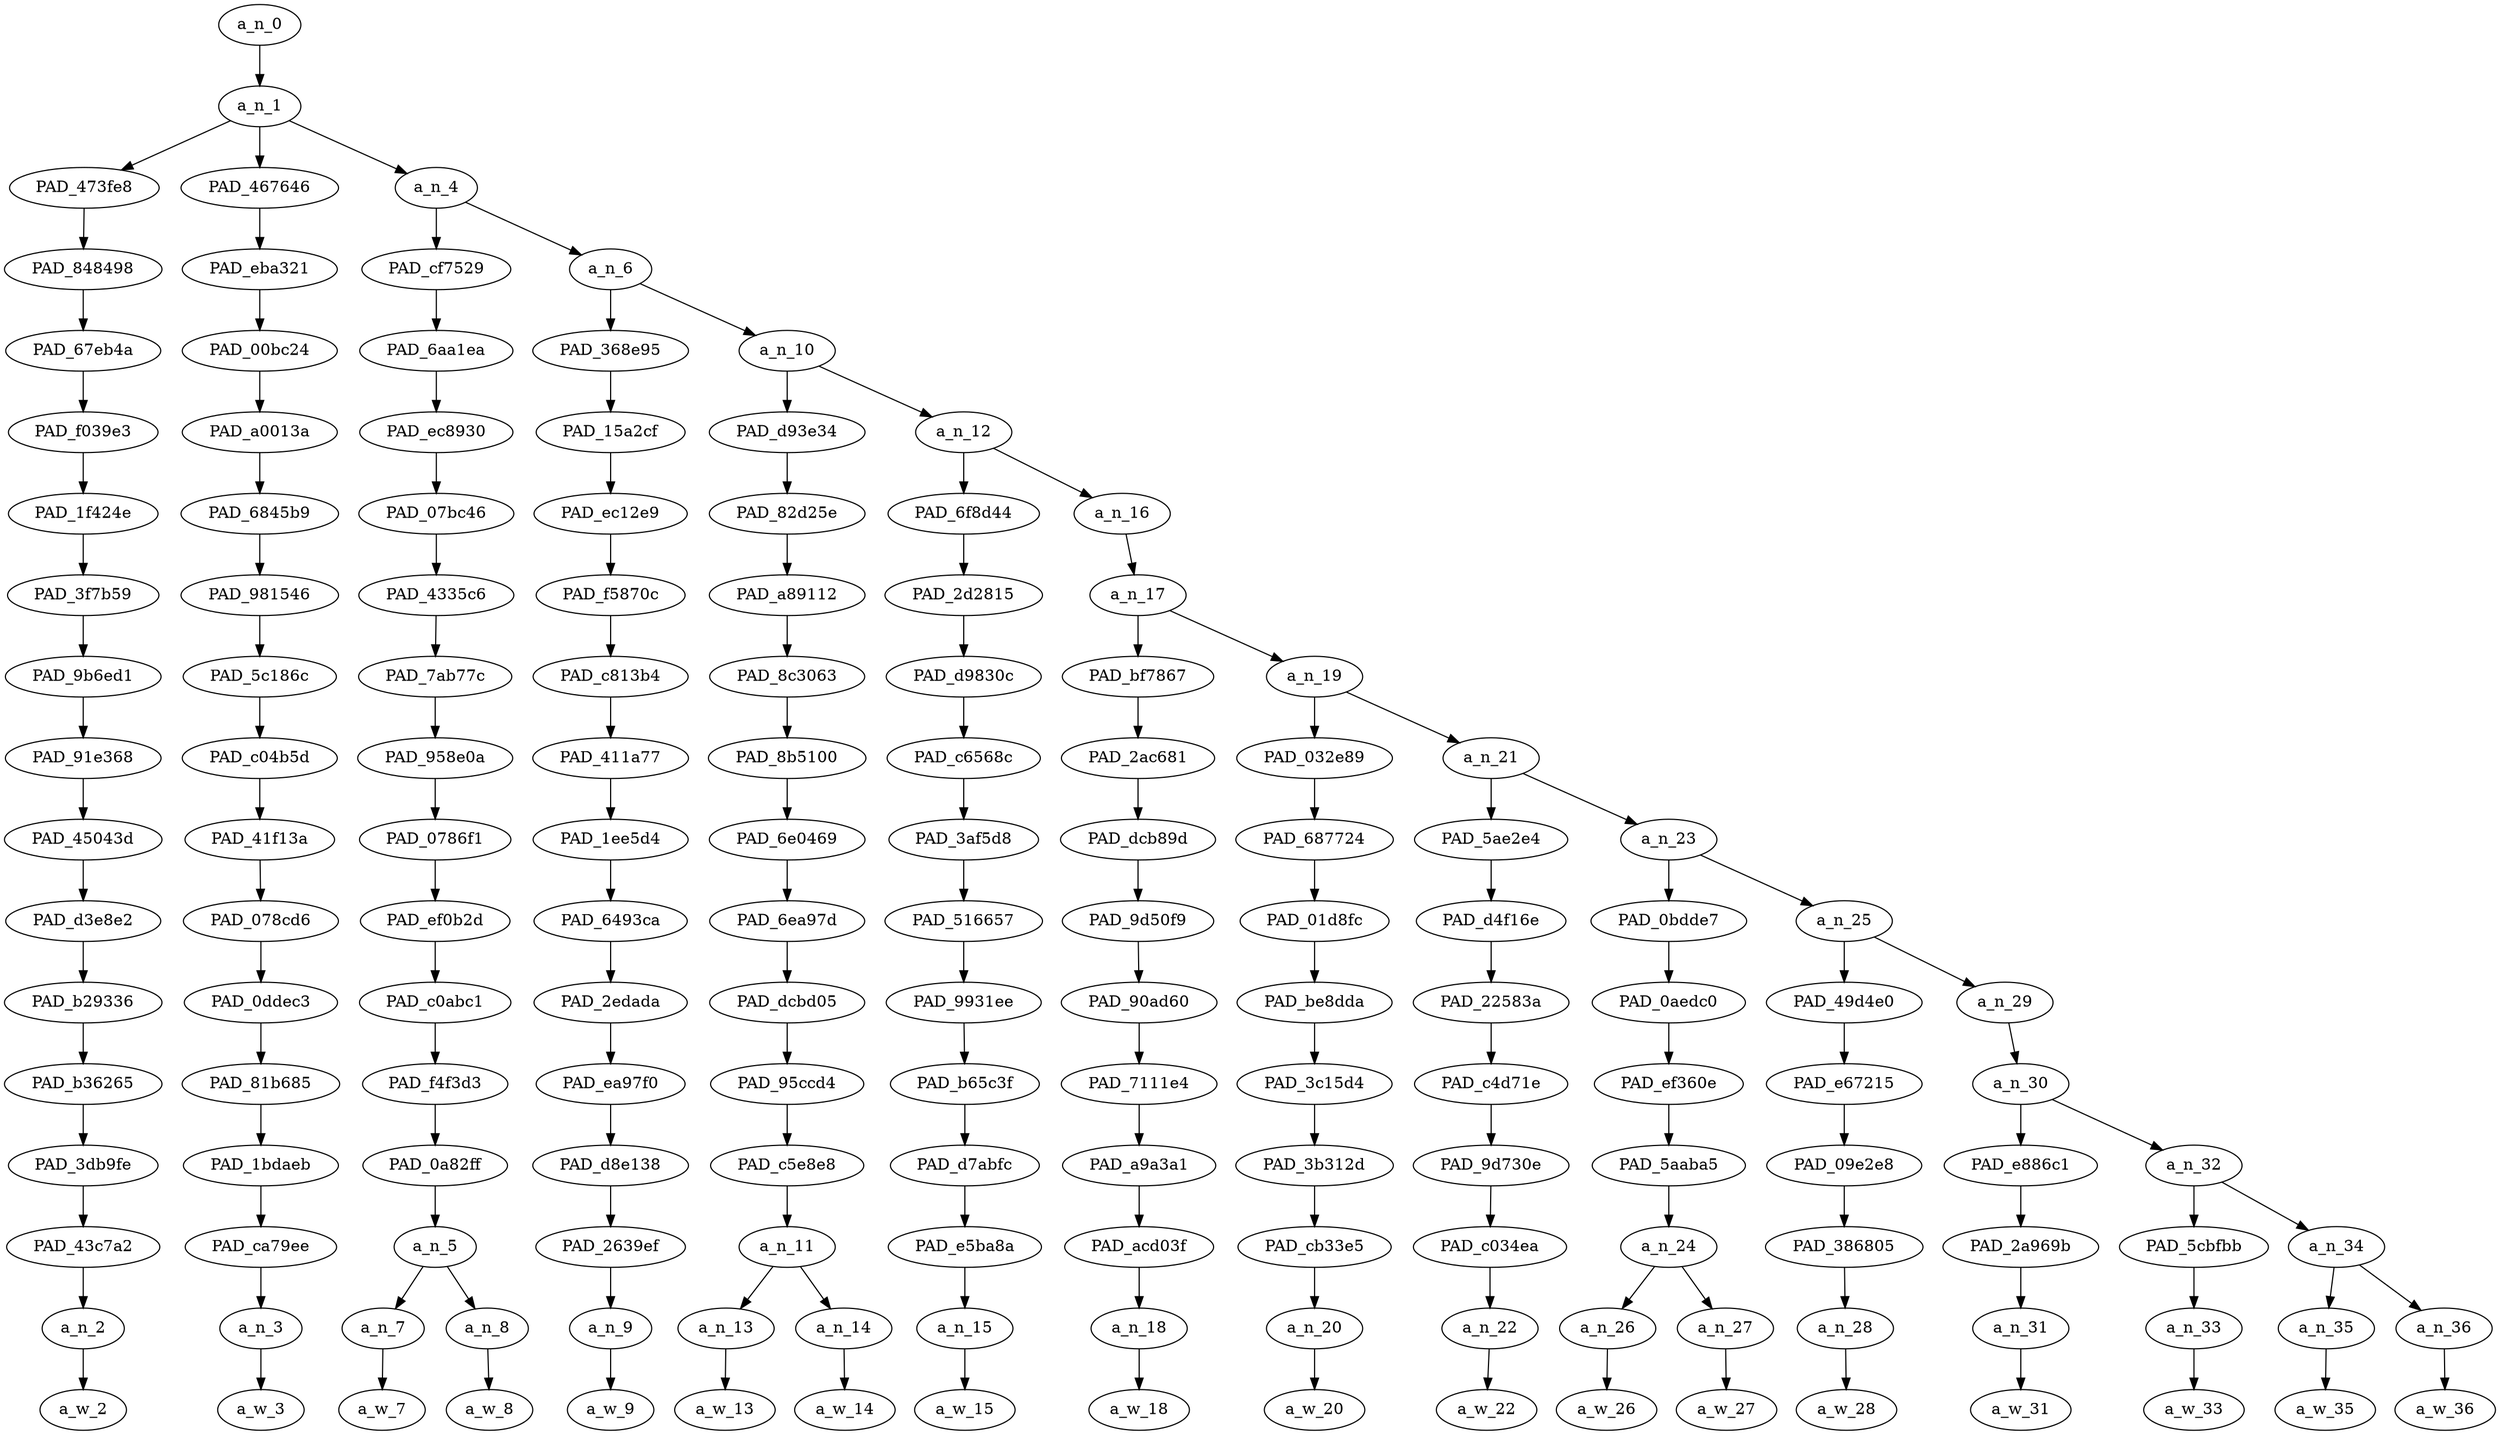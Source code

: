 strict digraph "" {
	a_n_0	[div_dir=1,
		index=0,
		level=17,
		pos="1.647705078125,17!",
		text_span="[0, 1, 2, 3, 4, 5, 6, 7, 8, 9, 10, 11, 12, 13, 14, 15, 16, 17]",
		value=0.99999998];
	a_n_1	[div_dir=1,
		index=0,
		level=16,
		pos="1.647705078125,16!",
		text_span="[0, 1, 2, 3, 4, 5, 6, 7, 8, 9, 10, 11, 12, 13, 14, 15, 16, 17]",
		value=0.99854618];
	a_n_0 -> a_n_1;
	PAD_473fe8	[div_dir=1,
		index=0,
		level=15,
		pos="0.0,15!",
		text_span="[0]",
		value=0.07927016];
	a_n_1 -> PAD_473fe8;
	PAD_467646	[div_dir=1,
		index=1,
		level=15,
		pos="1.0,15!",
		text_span="[1]",
		value=0.04048415];
	a_n_1 -> PAD_467646;
	a_n_4	[div_dir=1,
		index=2,
		level=15,
		pos="3.943115234375,15!",
		text_span="[2, 3, 4, 5, 6, 7, 8, 9, 10, 11, 12, 13, 14, 15, 16, 17]",
		value=0.87733807];
	a_n_1 -> a_n_4;
	PAD_848498	[div_dir=1,
		index=0,
		level=14,
		pos="0.0,14!",
		text_span="[0]",
		value=0.07927016];
	PAD_473fe8 -> PAD_848498;
	PAD_67eb4a	[div_dir=1,
		index=0,
		level=13,
		pos="0.0,13!",
		text_span="[0]",
		value=0.07927016];
	PAD_848498 -> PAD_67eb4a;
	PAD_f039e3	[div_dir=1,
		index=0,
		level=12,
		pos="0.0,12!",
		text_span="[0]",
		value=0.07927016];
	PAD_67eb4a -> PAD_f039e3;
	PAD_1f424e	[div_dir=1,
		index=0,
		level=11,
		pos="0.0,11!",
		text_span="[0]",
		value=0.07927016];
	PAD_f039e3 -> PAD_1f424e;
	PAD_3f7b59	[div_dir=1,
		index=0,
		level=10,
		pos="0.0,10!",
		text_span="[0]",
		value=0.07927016];
	PAD_1f424e -> PAD_3f7b59;
	PAD_9b6ed1	[div_dir=1,
		index=0,
		level=9,
		pos="0.0,9!",
		text_span="[0]",
		value=0.07927016];
	PAD_3f7b59 -> PAD_9b6ed1;
	PAD_91e368	[div_dir=1,
		index=0,
		level=8,
		pos="0.0,8!",
		text_span="[0]",
		value=0.07927016];
	PAD_9b6ed1 -> PAD_91e368;
	PAD_45043d	[div_dir=1,
		index=0,
		level=7,
		pos="0.0,7!",
		text_span="[0]",
		value=0.07927016];
	PAD_91e368 -> PAD_45043d;
	PAD_d3e8e2	[div_dir=1,
		index=0,
		level=6,
		pos="0.0,6!",
		text_span="[0]",
		value=0.07927016];
	PAD_45043d -> PAD_d3e8e2;
	PAD_b29336	[div_dir=1,
		index=0,
		level=5,
		pos="0.0,5!",
		text_span="[0]",
		value=0.07927016];
	PAD_d3e8e2 -> PAD_b29336;
	PAD_b36265	[div_dir=1,
		index=0,
		level=4,
		pos="0.0,4!",
		text_span="[0]",
		value=0.07927016];
	PAD_b29336 -> PAD_b36265;
	PAD_3db9fe	[div_dir=1,
		index=0,
		level=3,
		pos="0.0,3!",
		text_span="[0]",
		value=0.07927016];
	PAD_b36265 -> PAD_3db9fe;
	PAD_43c7a2	[div_dir=1,
		index=0,
		level=2,
		pos="0.0,2!",
		text_span="[0]",
		value=0.07927016];
	PAD_3db9fe -> PAD_43c7a2;
	a_n_2	[div_dir=1,
		index=0,
		level=1,
		pos="0.0,1!",
		text_span="[0]",
		value=0.07927016];
	PAD_43c7a2 -> a_n_2;
	a_w_2	[div_dir=0,
		index=0,
		level=0,
		pos="0,0!",
		text_span="[0]",
		value=fuck];
	a_n_2 -> a_w_2;
	PAD_eba321	[div_dir=1,
		index=1,
		level=14,
		pos="1.0,14!",
		text_span="[1]",
		value=0.04048415];
	PAD_467646 -> PAD_eba321;
	PAD_00bc24	[div_dir=1,
		index=1,
		level=13,
		pos="1.0,13!",
		text_span="[1]",
		value=0.04048415];
	PAD_eba321 -> PAD_00bc24;
	PAD_a0013a	[div_dir=1,
		index=1,
		level=12,
		pos="1.0,12!",
		text_span="[1]",
		value=0.04048415];
	PAD_00bc24 -> PAD_a0013a;
	PAD_6845b9	[div_dir=1,
		index=1,
		level=11,
		pos="1.0,11!",
		text_span="[1]",
		value=0.04048415];
	PAD_a0013a -> PAD_6845b9;
	PAD_981546	[div_dir=1,
		index=1,
		level=10,
		pos="1.0,10!",
		text_span="[1]",
		value=0.04048415];
	PAD_6845b9 -> PAD_981546;
	PAD_5c186c	[div_dir=1,
		index=1,
		level=9,
		pos="1.0,9!",
		text_span="[1]",
		value=0.04048415];
	PAD_981546 -> PAD_5c186c;
	PAD_c04b5d	[div_dir=1,
		index=1,
		level=8,
		pos="1.0,8!",
		text_span="[1]",
		value=0.04048415];
	PAD_5c186c -> PAD_c04b5d;
	PAD_41f13a	[div_dir=1,
		index=1,
		level=7,
		pos="1.0,7!",
		text_span="[1]",
		value=0.04048415];
	PAD_c04b5d -> PAD_41f13a;
	PAD_078cd6	[div_dir=1,
		index=1,
		level=6,
		pos="1.0,6!",
		text_span="[1]",
		value=0.04048415];
	PAD_41f13a -> PAD_078cd6;
	PAD_0ddec3	[div_dir=1,
		index=1,
		level=5,
		pos="1.0,5!",
		text_span="[1]",
		value=0.04048415];
	PAD_078cd6 -> PAD_0ddec3;
	PAD_81b685	[div_dir=1,
		index=1,
		level=4,
		pos="1.0,4!",
		text_span="[1]",
		value=0.04048415];
	PAD_0ddec3 -> PAD_81b685;
	PAD_1bdaeb	[div_dir=1,
		index=1,
		level=3,
		pos="1.0,3!",
		text_span="[1]",
		value=0.04048415];
	PAD_81b685 -> PAD_1bdaeb;
	PAD_ca79ee	[div_dir=1,
		index=1,
		level=2,
		pos="1.0,2!",
		text_span="[1]",
		value=0.04048415];
	PAD_1bdaeb -> PAD_ca79ee;
	a_n_3	[div_dir=1,
		index=1,
		level=1,
		pos="1.0,1!",
		text_span="[1]",
		value=0.04048415];
	PAD_ca79ee -> a_n_3;
	a_w_3	[div_dir=0,
		index=1,
		level=0,
		pos="1,0!",
		text_span="[1]",
		value=her];
	a_n_3 -> a_w_3;
	PAD_cf7529	[div_dir=1,
		index=2,
		level=14,
		pos="2.5,14!",
		text_span="[2, 3]",
		value=0.09516856];
	a_n_4 -> PAD_cf7529;
	a_n_6	[div_dir=1,
		index=3,
		level=14,
		pos="5.38623046875,14!",
		text_span="[4, 5, 6, 7, 8, 9, 10, 11, 12, 13, 14, 15, 16, 17]",
		value=0.78081939];
	a_n_4 -> a_n_6;
	PAD_6aa1ea	[div_dir=1,
		index=2,
		level=13,
		pos="2.5,13!",
		text_span="[2, 3]",
		value=0.09516856];
	PAD_cf7529 -> PAD_6aa1ea;
	PAD_ec8930	[div_dir=1,
		index=2,
		level=12,
		pos="2.5,12!",
		text_span="[2, 3]",
		value=0.09516856];
	PAD_6aa1ea -> PAD_ec8930;
	PAD_07bc46	[div_dir=1,
		index=2,
		level=11,
		pos="2.5,11!",
		text_span="[2, 3]",
		value=0.09516856];
	PAD_ec8930 -> PAD_07bc46;
	PAD_4335c6	[div_dir=1,
		index=2,
		level=10,
		pos="2.5,10!",
		text_span="[2, 3]",
		value=0.09516856];
	PAD_07bc46 -> PAD_4335c6;
	PAD_7ab77c	[div_dir=1,
		index=2,
		level=9,
		pos="2.5,9!",
		text_span="[2, 3]",
		value=0.09516856];
	PAD_4335c6 -> PAD_7ab77c;
	PAD_958e0a	[div_dir=1,
		index=2,
		level=8,
		pos="2.5,8!",
		text_span="[2, 3]",
		value=0.09516856];
	PAD_7ab77c -> PAD_958e0a;
	PAD_0786f1	[div_dir=1,
		index=2,
		level=7,
		pos="2.5,7!",
		text_span="[2, 3]",
		value=0.09516856];
	PAD_958e0a -> PAD_0786f1;
	PAD_ef0b2d	[div_dir=1,
		index=2,
		level=6,
		pos="2.5,6!",
		text_span="[2, 3]",
		value=0.09516856];
	PAD_0786f1 -> PAD_ef0b2d;
	PAD_c0abc1	[div_dir=1,
		index=2,
		level=5,
		pos="2.5,5!",
		text_span="[2, 3]",
		value=0.09516856];
	PAD_ef0b2d -> PAD_c0abc1;
	PAD_f4f3d3	[div_dir=1,
		index=2,
		level=4,
		pos="2.5,4!",
		text_span="[2, 3]",
		value=0.09516856];
	PAD_c0abc1 -> PAD_f4f3d3;
	PAD_0a82ff	[div_dir=1,
		index=2,
		level=3,
		pos="2.5,3!",
		text_span="[2, 3]",
		value=0.09516856];
	PAD_f4f3d3 -> PAD_0a82ff;
	a_n_5	[div_dir=1,
		index=2,
		level=2,
		pos="2.5,2!",
		text_span="[2, 3]",
		value=0.09516856];
	PAD_0a82ff -> a_n_5;
	a_n_7	[div_dir=1,
		index=2,
		level=1,
		pos="2.0,1!",
		text_span="[2]",
		value=0.04486201];
	a_n_5 -> a_n_7;
	a_n_8	[div_dir=1,
		index=3,
		level=1,
		pos="3.0,1!",
		text_span="[3]",
		value=0.04993582];
	a_n_5 -> a_n_8;
	a_w_7	[div_dir=0,
		index=2,
		level=0,
		pos="2,0!",
		text_span="[2]",
		value=she];
	a_n_7 -> a_w_7;
	a_w_8	[div_dir=0,
		index=3,
		level=0,
		pos="3,0!",
		text_span="[3]",
		value=nothing];
	a_n_8 -> a_w_8;
	PAD_368e95	[div_dir=1,
		index=3,
		level=13,
		pos="4.0,13!",
		text_span="[4]",
		value=0.04167137];
	a_n_6 -> PAD_368e95;
	a_n_10	[div_dir=1,
		index=4,
		level=13,
		pos="6.7724609375,13!",
		text_span="[5, 6, 7, 8, 9, 10, 11, 12, 13, 14, 15, 16, 17]",
		value=0.73784631];
	a_n_6 -> a_n_10;
	PAD_15a2cf	[div_dir=1,
		index=3,
		level=12,
		pos="4.0,12!",
		text_span="[4]",
		value=0.04167137];
	PAD_368e95 -> PAD_15a2cf;
	PAD_ec12e9	[div_dir=1,
		index=3,
		level=11,
		pos="4.0,11!",
		text_span="[4]",
		value=0.04167137];
	PAD_15a2cf -> PAD_ec12e9;
	PAD_f5870c	[div_dir=1,
		index=3,
		level=10,
		pos="4.0,10!",
		text_span="[4]",
		value=0.04167137];
	PAD_ec12e9 -> PAD_f5870c;
	PAD_c813b4	[div_dir=1,
		index=3,
		level=9,
		pos="4.0,9!",
		text_span="[4]",
		value=0.04167137];
	PAD_f5870c -> PAD_c813b4;
	PAD_411a77	[div_dir=1,
		index=3,
		level=8,
		pos="4.0,8!",
		text_span="[4]",
		value=0.04167137];
	PAD_c813b4 -> PAD_411a77;
	PAD_1ee5d4	[div_dir=1,
		index=3,
		level=7,
		pos="4.0,7!",
		text_span="[4]",
		value=0.04167137];
	PAD_411a77 -> PAD_1ee5d4;
	PAD_6493ca	[div_dir=1,
		index=3,
		level=6,
		pos="4.0,6!",
		text_span="[4]",
		value=0.04167137];
	PAD_1ee5d4 -> PAD_6493ca;
	PAD_2edada	[div_dir=1,
		index=3,
		level=5,
		pos="4.0,5!",
		text_span="[4]",
		value=0.04167137];
	PAD_6493ca -> PAD_2edada;
	PAD_ea97f0	[div_dir=1,
		index=3,
		level=4,
		pos="4.0,4!",
		text_span="[4]",
		value=0.04167137];
	PAD_2edada -> PAD_ea97f0;
	PAD_d8e138	[div_dir=1,
		index=3,
		level=3,
		pos="4.0,3!",
		text_span="[4]",
		value=0.04167137];
	PAD_ea97f0 -> PAD_d8e138;
	PAD_2639ef	[div_dir=1,
		index=3,
		level=2,
		pos="4.0,2!",
		text_span="[4]",
		value=0.04167137];
	PAD_d8e138 -> PAD_2639ef;
	a_n_9	[div_dir=1,
		index=4,
		level=1,
		pos="4.0,1!",
		text_span="[4]",
		value=0.04167137];
	PAD_2639ef -> a_n_9;
	a_w_9	[div_dir=0,
		index=4,
		level=0,
		pos="4,0!",
		text_span="[4]",
		value=but];
	a_n_9 -> a_w_9;
	PAD_d93e34	[div_dir=1,
		index=4,
		level=12,
		pos="5.5,12!",
		text_span="[5, 6]",
		value=0.32190360];
	a_n_10 -> PAD_d93e34;
	a_n_12	[div_dir=1,
		index=5,
		level=12,
		pos="8.044921875,12!",
		text_span="[7, 8, 9, 10, 11, 12, 13, 14, 15, 16, 17]",
		value=0.41459958];
	a_n_10 -> a_n_12;
	PAD_82d25e	[div_dir=1,
		index=4,
		level=11,
		pos="5.5,11!",
		text_span="[5, 6]",
		value=0.32190360];
	PAD_d93e34 -> PAD_82d25e;
	PAD_a89112	[div_dir=1,
		index=4,
		level=10,
		pos="5.5,10!",
		text_span="[5, 6]",
		value=0.32190360];
	PAD_82d25e -> PAD_a89112;
	PAD_8c3063	[div_dir=1,
		index=4,
		level=9,
		pos="5.5,9!",
		text_span="[5, 6]",
		value=0.32190360];
	PAD_a89112 -> PAD_8c3063;
	PAD_8b5100	[div_dir=1,
		index=4,
		level=8,
		pos="5.5,8!",
		text_span="[5, 6]",
		value=0.32190360];
	PAD_8c3063 -> PAD_8b5100;
	PAD_6e0469	[div_dir=1,
		index=4,
		level=7,
		pos="5.5,7!",
		text_span="[5, 6]",
		value=0.32190360];
	PAD_8b5100 -> PAD_6e0469;
	PAD_6ea97d	[div_dir=1,
		index=4,
		level=6,
		pos="5.5,6!",
		text_span="[5, 6]",
		value=0.32190360];
	PAD_6e0469 -> PAD_6ea97d;
	PAD_dcbd05	[div_dir=1,
		index=4,
		level=5,
		pos="5.5,5!",
		text_span="[5, 6]",
		value=0.32190360];
	PAD_6ea97d -> PAD_dcbd05;
	PAD_95ccd4	[div_dir=1,
		index=4,
		level=4,
		pos="5.5,4!",
		text_span="[5, 6]",
		value=0.32190360];
	PAD_dcbd05 -> PAD_95ccd4;
	PAD_c5e8e8	[div_dir=1,
		index=4,
		level=3,
		pos="5.5,3!",
		text_span="[5, 6]",
		value=0.32190360];
	PAD_95ccd4 -> PAD_c5e8e8;
	a_n_11	[div_dir=1,
		index=4,
		level=2,
		pos="5.5,2!",
		text_span="[5, 6]",
		value=0.32190360];
	PAD_c5e8e8 -> a_n_11;
	a_n_13	[div_dir=1,
		index=5,
		level=1,
		pos="5.0,1!",
		text_span="[5]",
		value=0.05039558];
	a_n_11 -> a_n_13;
	a_n_14	[div_dir=1,
		index=6,
		level=1,
		pos="6.0,1!",
		text_span="[6]",
		value=0.26905551];
	a_n_11 -> a_n_14;
	a_w_13	[div_dir=0,
		index=5,
		level=0,
		pos="5,0!",
		text_span="[5]",
		value=a];
	a_n_13 -> a_w_13;
	a_w_14	[div_dir=0,
		index=6,
		level=0,
		pos="6,0!",
		text_span="[6]",
		value=kike];
	a_n_14 -> a_w_14;
	PAD_6f8d44	[div_dir=-1,
		index=5,
		level=11,
		pos="7.0,11!",
		text_span="[7]",
		value=0.04069374];
	a_n_12 -> PAD_6f8d44;
	a_n_16	[div_dir=1,
		index=6,
		level=11,
		pos="9.08984375,11!",
		text_span="[8, 9, 10, 11, 12, 13, 14, 15, 16, 17]",
		value=0.37367792];
	a_n_12 -> a_n_16;
	PAD_2d2815	[div_dir=-1,
		index=5,
		level=10,
		pos="7.0,10!",
		text_span="[7]",
		value=0.04069374];
	PAD_6f8d44 -> PAD_2d2815;
	PAD_d9830c	[div_dir=-1,
		index=5,
		level=9,
		pos="7.0,9!",
		text_span="[7]",
		value=0.04069374];
	PAD_2d2815 -> PAD_d9830c;
	PAD_c6568c	[div_dir=-1,
		index=5,
		level=8,
		pos="7.0,8!",
		text_span="[7]",
		value=0.04069374];
	PAD_d9830c -> PAD_c6568c;
	PAD_3af5d8	[div_dir=-1,
		index=5,
		level=7,
		pos="7.0,7!",
		text_span="[7]",
		value=0.04069374];
	PAD_c6568c -> PAD_3af5d8;
	PAD_516657	[div_dir=-1,
		index=5,
		level=6,
		pos="7.0,6!",
		text_span="[7]",
		value=0.04069374];
	PAD_3af5d8 -> PAD_516657;
	PAD_9931ee	[div_dir=-1,
		index=5,
		level=5,
		pos="7.0,5!",
		text_span="[7]",
		value=0.04069374];
	PAD_516657 -> PAD_9931ee;
	PAD_b65c3f	[div_dir=-1,
		index=5,
		level=4,
		pos="7.0,4!",
		text_span="[7]",
		value=0.04069374];
	PAD_9931ee -> PAD_b65c3f;
	PAD_d7abfc	[div_dir=-1,
		index=5,
		level=3,
		pos="7.0,3!",
		text_span="[7]",
		value=0.04069374];
	PAD_b65c3f -> PAD_d7abfc;
	PAD_e5ba8a	[div_dir=-1,
		index=5,
		level=2,
		pos="7.0,2!",
		text_span="[7]",
		value=0.04069374];
	PAD_d7abfc -> PAD_e5ba8a;
	a_n_15	[div_dir=-1,
		index=7,
		level=1,
		pos="7.0,1!",
		text_span="[7]",
		value=0.04069374];
	PAD_e5ba8a -> a_n_15;
	a_w_15	[div_dir=0,
		index=7,
		level=0,
		pos="7,0!",
		text_span="[7]",
		value=that];
	a_n_15 -> a_w_15;
	a_n_17	[div_dir=1,
		index=6,
		level=10,
		pos="9.08984375,10!",
		text_span="[8, 9, 10, 11, 12, 13, 14, 15, 16, 17]",
		value=0.37343534];
	a_n_16 -> a_n_17;
	PAD_bf7867	[div_dir=1,
		index=6,
		level=9,
		pos="8.0,9!",
		text_span="[8]",
		value=0.03354177];
	a_n_17 -> PAD_bf7867;
	a_n_19	[div_dir=1,
		index=7,
		level=9,
		pos="10.1796875,9!",
		text_span="[9, 10, 11, 12, 13, 14, 15, 16, 17]",
		value=0.33965099];
	a_n_17 -> a_n_19;
	PAD_2ac681	[div_dir=1,
		index=6,
		level=8,
		pos="8.0,8!",
		text_span="[8]",
		value=0.03354177];
	PAD_bf7867 -> PAD_2ac681;
	PAD_dcb89d	[div_dir=1,
		index=6,
		level=7,
		pos="8.0,7!",
		text_span="[8]",
		value=0.03354177];
	PAD_2ac681 -> PAD_dcb89d;
	PAD_9d50f9	[div_dir=1,
		index=6,
		level=6,
		pos="8.0,6!",
		text_span="[8]",
		value=0.03354177];
	PAD_dcb89d -> PAD_9d50f9;
	PAD_90ad60	[div_dir=1,
		index=6,
		level=5,
		pos="8.0,5!",
		text_span="[8]",
		value=0.03354177];
	PAD_9d50f9 -> PAD_90ad60;
	PAD_7111e4	[div_dir=1,
		index=6,
		level=4,
		pos="8.0,4!",
		text_span="[8]",
		value=0.03354177];
	PAD_90ad60 -> PAD_7111e4;
	PAD_a9a3a1	[div_dir=1,
		index=6,
		level=3,
		pos="8.0,3!",
		text_span="[8]",
		value=0.03354177];
	PAD_7111e4 -> PAD_a9a3a1;
	PAD_acd03f	[div_dir=1,
		index=6,
		level=2,
		pos="8.0,2!",
		text_span="[8]",
		value=0.03354177];
	PAD_a9a3a1 -> PAD_acd03f;
	a_n_18	[div_dir=1,
		index=8,
		level=1,
		pos="8.0,1!",
		text_span="[8]",
		value=0.03354177];
	PAD_acd03f -> a_n_18;
	a_w_18	[div_dir=0,
		index=8,
		level=0,
		pos="8,0!",
		text_span="[8]",
		value=will];
	a_n_18 -> a_w_18;
	PAD_032e89	[div_dir=1,
		index=7,
		level=8,
		pos="9.0,8!",
		text_span="[9]",
		value=0.03845724];
	a_n_19 -> PAD_032e89;
	a_n_21	[div_dir=1,
		index=8,
		level=8,
		pos="11.359375,8!",
		text_span="[10, 11, 12, 13, 14, 15, 16, 17]",
		value=0.30096264];
	a_n_19 -> a_n_21;
	PAD_687724	[div_dir=1,
		index=7,
		level=7,
		pos="9.0,7!",
		text_span="[9]",
		value=0.03845724];
	PAD_032e89 -> PAD_687724;
	PAD_01d8fc	[div_dir=1,
		index=7,
		level=6,
		pos="9.0,6!",
		text_span="[9]",
		value=0.03845724];
	PAD_687724 -> PAD_01d8fc;
	PAD_be8dda	[div_dir=1,
		index=7,
		level=5,
		pos="9.0,5!",
		text_span="[9]",
		value=0.03845724];
	PAD_01d8fc -> PAD_be8dda;
	PAD_3c15d4	[div_dir=1,
		index=7,
		level=4,
		pos="9.0,4!",
		text_span="[9]",
		value=0.03845724];
	PAD_be8dda -> PAD_3c15d4;
	PAD_3b312d	[div_dir=1,
		index=7,
		level=3,
		pos="9.0,3!",
		text_span="[9]",
		value=0.03845724];
	PAD_3c15d4 -> PAD_3b312d;
	PAD_cb33e5	[div_dir=1,
		index=7,
		level=2,
		pos="9.0,2!",
		text_span="[9]",
		value=0.03845724];
	PAD_3b312d -> PAD_cb33e5;
	a_n_20	[div_dir=1,
		index=9,
		level=1,
		pos="9.0,1!",
		text_span="[9]",
		value=0.03845724];
	PAD_cb33e5 -> a_n_20;
	a_w_20	[div_dir=0,
		index=9,
		level=0,
		pos="9,0!",
		text_span="[9]",
		value=play];
	a_n_20 -> a_w_20;
	PAD_5ae2e4	[div_dir=1,
		index=8,
		level=7,
		pos="10.0,7!",
		text_span="[10]",
		value=0.03931187];
	a_n_21 -> PAD_5ae2e4;
	a_n_23	[div_dir=1,
		index=9,
		level=7,
		pos="12.71875,7!",
		text_span="[11, 12, 13, 14, 15, 16, 17]",
		value=0.26143450];
	a_n_21 -> a_n_23;
	PAD_d4f16e	[div_dir=1,
		index=8,
		level=6,
		pos="10.0,6!",
		text_span="[10]",
		value=0.03931187];
	PAD_5ae2e4 -> PAD_d4f16e;
	PAD_22583a	[div_dir=1,
		index=8,
		level=5,
		pos="10.0,5!",
		text_span="[10]",
		value=0.03931187];
	PAD_d4f16e -> PAD_22583a;
	PAD_c4d71e	[div_dir=1,
		index=8,
		level=4,
		pos="10.0,4!",
		text_span="[10]",
		value=0.03931187];
	PAD_22583a -> PAD_c4d71e;
	PAD_9d730e	[div_dir=1,
		index=8,
		level=3,
		pos="10.0,3!",
		text_span="[10]",
		value=0.03931187];
	PAD_c4d71e -> PAD_9d730e;
	PAD_c034ea	[div_dir=1,
		index=8,
		level=2,
		pos="10.0,2!",
		text_span="[10]",
		value=0.03931187];
	PAD_9d730e -> PAD_c034ea;
	a_n_22	[div_dir=1,
		index=10,
		level=1,
		pos="10.0,1!",
		text_span="[10]",
		value=0.03931187];
	PAD_c034ea -> a_n_22;
	a_w_22	[div_dir=0,
		index=10,
		level=0,
		pos="10,0!",
		text_span="[10]",
		value=which];
	a_n_22 -> a_w_22;
	PAD_0bdde7	[div_dir=1,
		index=9,
		level=6,
		pos="11.5,6!",
		text_span="[11, 12]",
		value=0.08596214];
	a_n_23 -> PAD_0bdde7;
	a_n_25	[div_dir=-1,
		index=10,
		level=6,
		pos="13.9375,6!",
		text_span="[13, 14, 15, 16, 17]",
		value=0.17527913];
	a_n_23 -> a_n_25;
	PAD_0aedc0	[div_dir=1,
		index=9,
		level=5,
		pos="11.5,5!",
		text_span="[11, 12]",
		value=0.08596214];
	PAD_0bdde7 -> PAD_0aedc0;
	PAD_ef360e	[div_dir=1,
		index=9,
		level=4,
		pos="11.5,4!",
		text_span="[11, 12]",
		value=0.08596214];
	PAD_0aedc0 -> PAD_ef360e;
	PAD_5aaba5	[div_dir=1,
		index=9,
		level=3,
		pos="11.5,3!",
		text_span="[11, 12]",
		value=0.08596214];
	PAD_ef360e -> PAD_5aaba5;
	a_n_24	[div_dir=1,
		index=9,
		level=2,
		pos="11.5,2!",
		text_span="[11, 12]",
		value=0.08596214];
	PAD_5aaba5 -> a_n_24;
	a_n_26	[div_dir=1,
		index=11,
		level=1,
		pos="11.0,1!",
		text_span="[11]",
		value=0.04029928];
	a_n_24 -> a_n_26;
	a_n_27	[div_dir=1,
		index=12,
		level=1,
		pos="12.0,1!",
		text_span="[12]",
		value=0.04526354];
	a_n_24 -> a_n_27;
	a_w_26	[div_dir=0,
		index=11,
		level=0,
		pos="11,0!",
		text_span="[11]",
		value=ever];
	a_n_26 -> a_w_26;
	a_w_27	[div_dir=0,
		index=12,
		level=0,
		pos="12,0!",
		text_span="[12]",
		value=side];
	a_n_27 -> a_w_27;
	PAD_49d4e0	[div_dir=-1,
		index=10,
		level=5,
		pos="13.0,5!",
		text_span="[13]",
		value=0.03184139];
	a_n_25 -> PAD_49d4e0;
	a_n_29	[div_dir=-1,
		index=11,
		level=5,
		pos="14.875,5!",
		text_span="[14, 15, 16, 17]",
		value=0.14340402];
	a_n_25 -> a_n_29;
	PAD_e67215	[div_dir=-1,
		index=10,
		level=4,
		pos="13.0,4!",
		text_span="[13]",
		value=0.03184139];
	PAD_49d4e0 -> PAD_e67215;
	PAD_09e2e8	[div_dir=-1,
		index=10,
		level=3,
		pos="13.0,3!",
		text_span="[13]",
		value=0.03184139];
	PAD_e67215 -> PAD_09e2e8;
	PAD_386805	[div_dir=-1,
		index=10,
		level=2,
		pos="13.0,2!",
		text_span="[13]",
		value=0.03184139];
	PAD_09e2e8 -> PAD_386805;
	a_n_28	[div_dir=-1,
		index=13,
		level=1,
		pos="13.0,1!",
		text_span="[13]",
		value=0.03184139];
	PAD_386805 -> a_n_28;
	a_w_28	[div_dir=0,
		index=13,
		level=0,
		pos="13,0!",
		text_span="[13]",
		value=that1];
	a_n_28 -> a_w_28;
	a_n_30	[div_dir=-1,
		index=11,
		level=4,
		pos="14.875,4!",
		text_span="[14, 15, 16, 17]",
		value=0.14337622];
	a_n_29 -> a_n_30;
	PAD_e886c1	[div_dir=-1,
		index=11,
		level=3,
		pos="14.0,3!",
		text_span="[14]",
		value=0.03054706];
	a_n_30 -> PAD_e886c1;
	a_n_32	[div_dir=-1,
		index=12,
		level=3,
		pos="15.75,3!",
		text_span="[15, 16, 17]",
		value=0.11280136];
	a_n_30 -> a_n_32;
	PAD_2a969b	[div_dir=-1,
		index=11,
		level=2,
		pos="14.0,2!",
		text_span="[14]",
		value=0.03054706];
	PAD_e886c1 -> PAD_2a969b;
	a_n_31	[div_dir=-1,
		index=14,
		level=1,
		pos="14.0,1!",
		text_span="[14]",
		value=0.03054706];
	PAD_2a969b -> a_n_31;
	a_w_31	[div_dir=0,
		index=14,
		level=0,
		pos="14,0!",
		text_span="[14]",
		value=will1];
	a_n_31 -> a_w_31;
	PAD_5cbfbb	[div_dir=1,
		index=12,
		level=2,
		pos="15.0,2!",
		text_span="[15]",
		value=0.03207337];
	a_n_32 -> PAD_5cbfbb;
	a_n_34	[div_dir=-1,
		index=13,
		level=2,
		pos="16.5,2!",
		text_span="[16, 17]",
		value=0.08070348];
	a_n_32 -> a_n_34;
	a_n_33	[div_dir=1,
		index=15,
		level=1,
		pos="15.0,1!",
		text_span="[15]",
		value=0.03207337];
	PAD_5cbfbb -> a_n_33;
	a_w_33	[div_dir=0,
		index=15,
		level=0,
		pos="15,0!",
		text_span="[15]",
		value=get];
	a_n_33 -> a_w_33;
	a_n_35	[div_dir=-1,
		index=16,
		level=1,
		pos="16.0,1!",
		text_span="[16]",
		value=0.03861440];
	a_n_34 -> a_n_35;
	a_n_36	[div_dir=-1,
		index=17,
		level=1,
		pos="17.0,1!",
		text_span="[17]",
		value=0.04201965];
	a_n_34 -> a_n_36;
	a_w_35	[div_dir=0,
		index=16,
		level=0,
		pos="16,0!",
		text_span="[16]",
		value=her1];
	a_n_35 -> a_w_35;
	a_w_36	[div_dir=0,
		index=17,
		level=0,
		pos="17,0!",
		text_span="[17]",
		value=paid];
	a_n_36 -> a_w_36;
}
